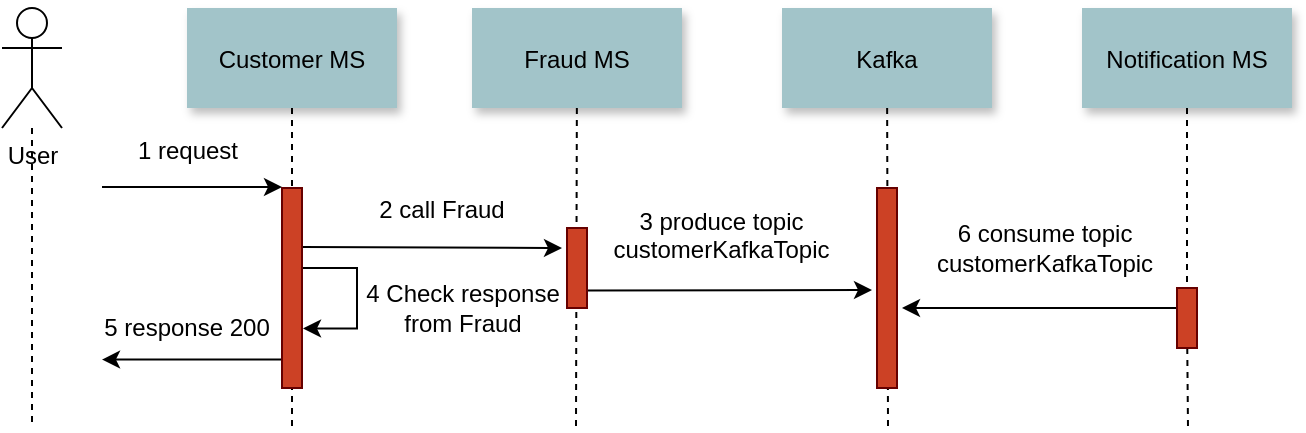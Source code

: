 <mxfile version="17.4.3" type="github">
  <diagram name="Page-1" id="9361dd3d-8414-5efd-6122-117bd74ce7a7">
    <mxGraphModel dx="569" dy="279" grid="1" gridSize="10" guides="1" tooltips="1" connect="1" arrows="1" fold="1" page="0" pageScale="1.5" pageWidth="826" pageHeight="1169" background="none" math="0" shadow="0">
      <root>
        <mxCell id="0" />
        <mxCell id="1" parent="0" />
        <mxCell id="23" value="" style="edgeStyle=none;endArrow=none;dashed=1;startArrow=none;fontSize=12;" parent="1" source="21" edge="1">
          <mxGeometry x="614.488" y="175.0" width="100" height="100" as="geometry">
            <mxPoint x="674.653" y="110" as="sourcePoint" />
            <mxPoint x="653" y="270" as="targetPoint" />
          </mxGeometry>
        </mxCell>
        <mxCell id="3" value="1 request" style="edgeStyle=none;verticalLabelPosition=top;verticalAlign=bottom;labelPosition=left;align=right;fontSize=12;" parent="1" edge="1">
          <mxGeometry width="100" height="100" as="geometry">
            <mxPoint x="110" y="149.5" as="sourcePoint" />
            <mxPoint x="200" y="149.5" as="targetPoint" />
            <mxPoint x="25" y="-9" as="offset" />
          </mxGeometry>
        </mxCell>
        <mxCell id="4" value="Customer MS" style="shadow=1;fillColor=#A2C4C9;strokeColor=none;fontSize=12;" parent="1" vertex="1">
          <mxGeometry x="152.5" y="60" width="105" height="50" as="geometry" />
        </mxCell>
        <mxCell id="7" value="Fraud MS" style="shadow=1;fillColor=#A2C4C9;strokeColor=none;fontSize=12;" parent="1" vertex="1">
          <mxGeometry x="295" y="60" width="105" height="50" as="geometry" />
        </mxCell>
        <mxCell id="8" value="" style="edgeStyle=none;endArrow=none;dashed=1;fontSize=12;" parent="1" source="7" edge="1">
          <mxGeometry x="272.335" y="165" width="100" height="100" as="geometry">
            <mxPoint x="347.259" y="110" as="sourcePoint" />
            <mxPoint x="347" y="270" as="targetPoint" />
          </mxGeometry>
        </mxCell>
        <mxCell id="9" value="2 call Fraud" style="edgeStyle=none;verticalLabelPosition=top;verticalAlign=bottom;fontSize=12;" parent="1" edge="1">
          <mxGeometry width="100" height="100" as="geometry">
            <mxPoint x="210" y="179.5" as="sourcePoint" />
            <mxPoint x="340" y="180" as="targetPoint" />
            <mxPoint x="5" y="-10" as="offset" />
          </mxGeometry>
        </mxCell>
        <mxCell id="12" value="" style="edgeStyle=none;verticalLabelPosition=top;verticalAlign=bottom;labelPosition=left;align=right;endArrow=none;startArrow=classic;fontSize=12;" parent="1" edge="1">
          <mxGeometry x="110" y="135.759" width="100" height="100" as="geometry">
            <mxPoint x="110" y="235.759" as="sourcePoint" />
            <mxPoint x="200" y="235.759" as="targetPoint" />
          </mxGeometry>
        </mxCell>
        <mxCell id="CJhquZ9jdKp3idAawmTU-104" value="5 response 200" style="edgeLabel;html=1;align=center;verticalAlign=middle;resizable=0;points=[];fontSize=12;" vertex="1" connectable="0" parent="12">
          <mxGeometry relative="1" as="geometry">
            <mxPoint x="-3" y="-16" as="offset" />
          </mxGeometry>
        </mxCell>
        <mxCell id="13" value="3 produce topic&#xa;customerKafkaTopic" style="edgeStyle=none;verticalLabelPosition=top;verticalAlign=bottom;fontSize=12;" parent="1" edge="1">
          <mxGeometry width="100" height="100" as="geometry">
            <mxPoint x="352.5" y="201.206" as="sourcePoint" />
            <mxPoint x="495" y="201" as="targetPoint" />
            <mxPoint x="-4" y="-11" as="offset" />
          </mxGeometry>
        </mxCell>
        <mxCell id="15" value="Kafka" style="shadow=1;fillColor=#A2C4C9;strokeColor=none;fontSize=12;" parent="1" vertex="1">
          <mxGeometry x="450.004" y="60.0" width="105" height="50" as="geometry" />
        </mxCell>
        <mxCell id="16" value="" style="edgeStyle=none;endArrow=none;dashed=1;fontSize=12;" parent="1" source="15" edge="1">
          <mxGeometry x="437.043" y="270" width="100" height="100" as="geometry">
            <mxPoint x="514.543" y="220.0" as="sourcePoint" />
            <mxPoint x="503" y="270" as="targetPoint" />
          </mxGeometry>
        </mxCell>
        <mxCell id="17" value="" style="fillColor=#CC4125;strokeColor=#660000;fontSize=12;" parent="1" vertex="1">
          <mxGeometry x="497.5" y="150" width="10" height="100" as="geometry" />
        </mxCell>
        <mxCell id="CJhquZ9jdKp3idAawmTU-94" style="edgeStyle=orthogonalEdgeStyle;rounded=0;orthogonalLoop=1;jettySize=auto;html=1;exitX=0;exitY=0.25;exitDx=0;exitDy=0;endArrow=classic;endFill=1;startArrow=none;startFill=0;fontSize=12;" edge="1" parent="1" source="21">
          <mxGeometry relative="1" as="geometry">
            <mxPoint x="510" y="210" as="targetPoint" />
            <Array as="points">
              <mxPoint x="648" y="210" />
            </Array>
          </mxGeometry>
        </mxCell>
        <mxCell id="CJhquZ9jdKp3idAawmTU-98" value="6 consume topic&lt;br style=&quot;padding: 0px; margin: 0px; font-size: 12px;&quot;&gt;customerKafkaTopic" style="edgeLabel;html=1;align=center;verticalAlign=middle;resizable=0;points=[];fontSize=12;" vertex="1" connectable="0" parent="CJhquZ9jdKp3idAawmTU-94">
          <mxGeometry x="-0.134" y="-1" relative="1" as="geometry">
            <mxPoint x="-9" y="-29" as="offset" />
          </mxGeometry>
        </mxCell>
        <mxCell id="22" value="Notification MS" style="shadow=1;fillColor=#A2C4C9;strokeColor=none;fontSize=12;" parent="1" vertex="1">
          <mxGeometry x="600" y="60" width="105" height="50" as="geometry" />
        </mxCell>
        <mxCell id="33" value="" style="edgeStyle=elbowEdgeStyle;elbow=horizontal;endArrow=none;dashed=1;fontSize=12;" parent="1" source="4" edge="1">
          <mxGeometry x="230.0" y="310" width="100" height="100" as="geometry">
            <mxPoint x="230.0" y="410" as="sourcePoint" />
            <mxPoint x="205" y="270" as="targetPoint" />
          </mxGeometry>
        </mxCell>
        <mxCell id="CJhquZ9jdKp3idAawmTU-91" style="edgeStyle=orthogonalEdgeStyle;rounded=0;orthogonalLoop=1;jettySize=auto;html=1;dashed=1;endArrow=none;endFill=0;fontSize=12;" edge="1" parent="1" source="CJhquZ9jdKp3idAawmTU-89">
          <mxGeometry relative="1" as="geometry">
            <mxPoint x="75" y="270" as="targetPoint" />
          </mxGeometry>
        </mxCell>
        <mxCell id="CJhquZ9jdKp3idAawmTU-89" value="User" style="shape=umlActor;verticalLabelPosition=bottom;verticalAlign=top;html=1;outlineConnect=0;fontSize=12;" vertex="1" parent="1">
          <mxGeometry x="60" y="60" width="30" height="60" as="geometry" />
        </mxCell>
        <mxCell id="21" value="" style="fillColor=#CC4125;strokeColor=#660000;fontSize=12;" parent="1" vertex="1">
          <mxGeometry x="647.5" y="200" width="10" height="30" as="geometry" />
        </mxCell>
        <mxCell id="CJhquZ9jdKp3idAawmTU-97" value="" style="edgeStyle=none;endArrow=none;dashed=1;fontSize=12;" edge="1" parent="1" source="22" target="21">
          <mxGeometry x="614.488" y="175.0" width="100" height="100" as="geometry">
            <mxPoint x="652.564" y="110" as="sourcePoint" />
            <mxPoint x="653" y="280" as="targetPoint" />
          </mxGeometry>
        </mxCell>
        <mxCell id="6" value="" style="fillColor=#CC4125;strokeColor=#660000;fontSize=12;" parent="1" vertex="1">
          <mxGeometry x="342.5" y="170" width="10" height="40" as="geometry" />
        </mxCell>
        <mxCell id="CJhquZ9jdKp3idAawmTU-102" style="edgeStyle=orthogonalEdgeStyle;rounded=0;orthogonalLoop=1;jettySize=auto;html=1;exitX=1;exitY=0.5;exitDx=0;exitDy=0;startArrow=none;startFill=0;endArrow=classic;endFill=1;entryX=1.05;entryY=0.878;entryDx=0;entryDy=0;entryPerimeter=0;fontSize=12;" edge="1" parent="1">
          <mxGeometry relative="1" as="geometry">
            <mxPoint x="210.5" y="220.24" as="targetPoint" />
            <mxPoint x="210" y="190" as="sourcePoint" />
            <Array as="points">
              <mxPoint x="237.5" y="190" />
              <mxPoint x="237.5" y="220" />
            </Array>
          </mxGeometry>
        </mxCell>
        <mxCell id="CJhquZ9jdKp3idAawmTU-103" value="4 Check response&lt;br style=&quot;font-size: 12px;&quot;&gt;from Fraud" style="edgeLabel;html=1;align=center;verticalAlign=middle;resizable=0;points=[];fontSize=12;" vertex="1" connectable="0" parent="CJhquZ9jdKp3idAawmTU-102">
          <mxGeometry x="-0.11" y="1" relative="1" as="geometry">
            <mxPoint x="51" y="10" as="offset" />
          </mxGeometry>
        </mxCell>
        <mxCell id="2" value="" style="fillColor=#CC4125;strokeColor=#660000;fontSize=12;" parent="1" vertex="1">
          <mxGeometry x="200" y="150" width="10" height="100" as="geometry" />
        </mxCell>
      </root>
    </mxGraphModel>
  </diagram>
</mxfile>
